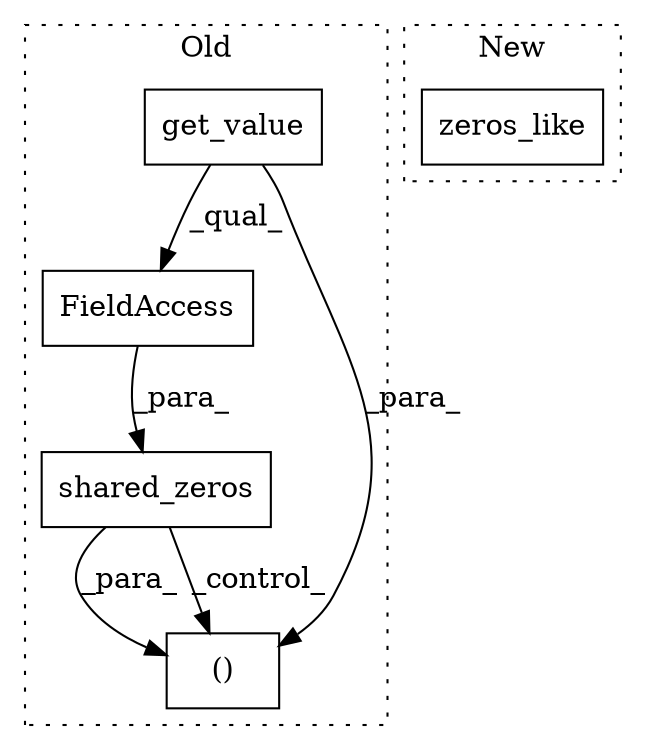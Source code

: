 digraph G {
subgraph cluster0 {
1 [label="get_value" a="32" s="3870" l="11" shape="box"];
3 [label="FieldAccess" a="22" s="3868" l="19" shape="box"];
4 [label="shared_zeros" a="32" s="3855,3887" l="13,1" shape="box"];
5 [label="()" a="106" s="4377" l="22" shape="box"];
label = "Old";
style="dotted";
}
subgraph cluster1 {
2 [label="zeros_like" a="32" s="3702,3714" l="11,1" shape="box"];
label = "New";
style="dotted";
}
1 -> 5 [label="_para_"];
1 -> 3 [label="_qual_"];
3 -> 4 [label="_para_"];
4 -> 5 [label="_para_"];
4 -> 5 [label="_control_"];
}